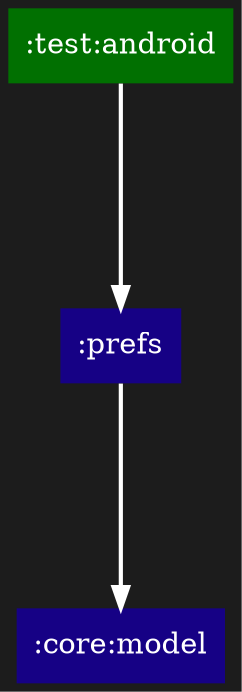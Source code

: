 digraph {
  edge [arrowhead="normal",color="white"]
  graph [layout="dot",bgcolor="#1c1c1c",rankdir="TB",ranksep="1.5"]
  node [shape="box",style="filled",fontcolor="white",color="transparent"]
  ":core:model" [fillcolor="#160185"]
  ":prefs" [fillcolor="#160185"]
  ":test:android" [fillcolor="#017001"]
  ":prefs" -> ":core:model" [style="bold"]
  ":test:android" -> ":prefs" [style="bold"]
}
